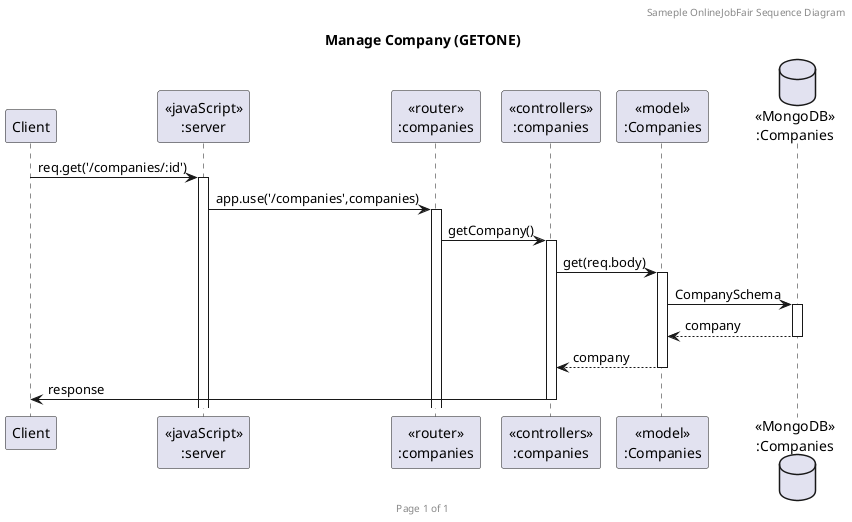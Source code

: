 @startuml Manage Companies (GETONE)

header Sameple OnlineJobFair Sequence Diagram
footer Page %page% of %lastpage%
title "Manage Company (GETONE)"

participant "Client" as client
participant "<<javaScript>>\n:server" as server
participant "<<router>>\n:companies" as routerCompany
participant "<<controllers>>\n:companies" as controllersCompany
participant "<<model>>\n:Companies" as modelCompany
database "<<MongoDB>>\n:Companies" as CompanyDatabase

client->server ++:req.get('/companies/:id')
server->routerCompany ++:app.use('/companies',companies)
routerCompany -> controllersCompany ++:getCompany()
controllersCompany->modelCompany ++:get(req.body)
modelCompany ->CompanyDatabase ++: CompanySchema
CompanyDatabase --> modelCompany --: company
controllersCompany <-- modelCompany --:company
controllersCompany->client --:response

@enduml